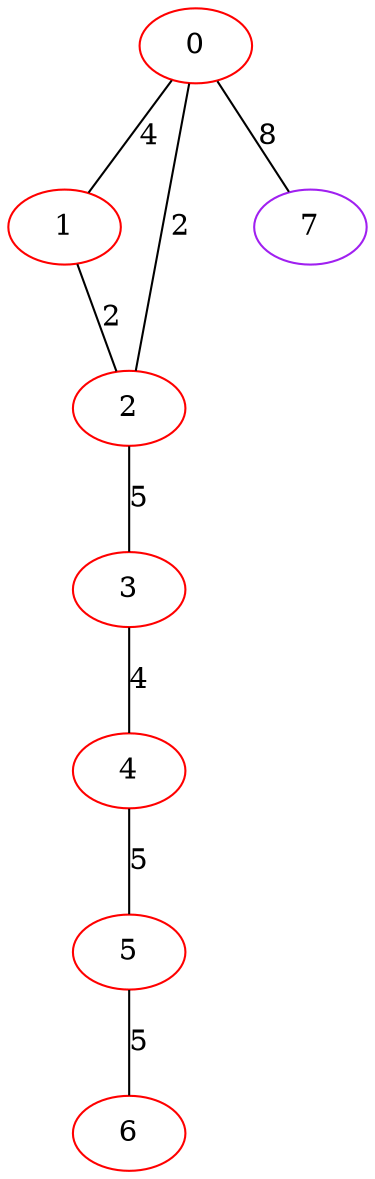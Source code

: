 graph "" {
0 [color=red, weight=1];
1 [color=red, weight=1];
2 [color=red, weight=1];
3 [color=red, weight=1];
4 [color=red, weight=1];
5 [color=red, weight=1];
6 [color=red, weight=1];
7 [color=purple, weight=4];
0 -- 1  [key=0, label=4];
0 -- 2  [key=0, label=2];
0 -- 7  [key=0, label=8];
1 -- 2  [key=0, label=2];
2 -- 3  [key=0, label=5];
3 -- 4  [key=0, label=4];
4 -- 5  [key=0, label=5];
5 -- 6  [key=0, label=5];
}
